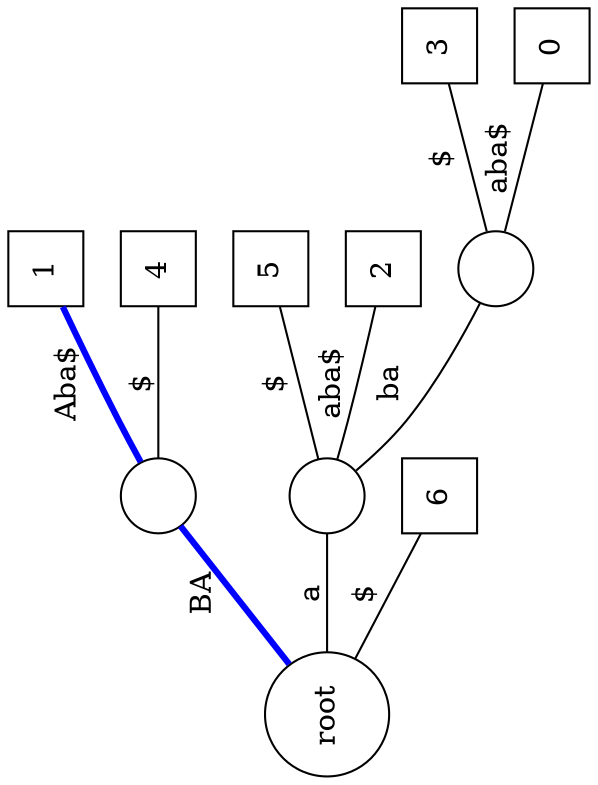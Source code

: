 graph tree_3 {
 rankdir=LR;
 orientation=landscape;
 size = 10;

1   [shape="circle", label="root"];
2   [shape="circle", label=""];
3   [shape="square", label="1"];
4   [shape="square", label="4"];
5   [shape="circle", label=""];
6   [shape="square", label="5"];
7   [shape="square", label="2"];
8   [shape="circle", label=""];
9   [shape="square", label="3"];
10  [shape="square", label="0"];
11  [shape="square", label="6"];

 1 -- 2 [label="BA", color="blue", penwidth="3.0"];
 2 -- 3 [label="Aba$", color="blue", penwidth="3.0"];
 2 -- 4 [label="$"];
 
 1 -- 5 [label="a"];
 5 -- 6 [label="$"];
 5 -- 7 [label="aba$"];
 5 -- 8 [label="ba"];
 8 -- 9 [label="$"];
 8 -- 10 [label="aba$"];

 1 -- 11 [label="$"];
 
  

 }